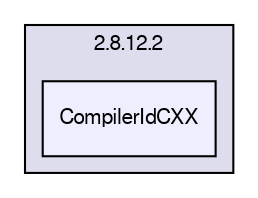 digraph "/var/lib/jenkins/workspace/kaa_public/client/client-multi/client-cpp/test/build/CMakeFiles/2.8.12.2/CompilerIdCXX" {
  bgcolor=transparent;
  compound=true
  node [ fontsize="10", fontname="FreeSans"];
  edge [ labelfontsize="10", labelfontname="FreeSans"];
  subgraph clusterdir_f5e84864fb524d69d8ad42839a867de9 {
    graph [ bgcolor="#ddddee", pencolor="black", label="2.8.12.2" fontname="FreeSans", fontsize="10", URL="dir_f5e84864fb524d69d8ad42839a867de9.html"]
  dir_081e1fde2e638852850b0823550b8b59 [shape=box, label="CompilerIdCXX", style="filled", fillcolor="#eeeeff", pencolor="black", URL="dir_081e1fde2e638852850b0823550b8b59.html"];
  }
}
